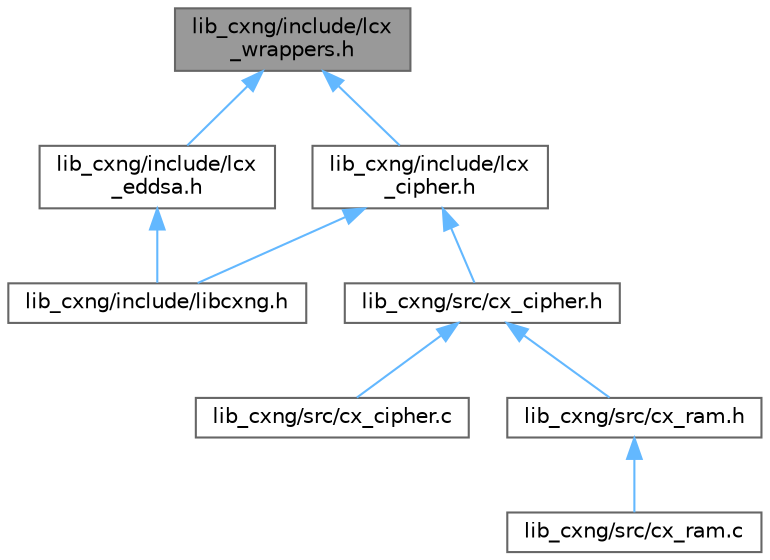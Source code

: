 digraph "lib_cxng/include/lcx_wrappers.h"
{
 // LATEX_PDF_SIZE
  bgcolor="transparent";
  edge [fontname=Helvetica,fontsize=10,labelfontname=Helvetica,labelfontsize=10];
  node [fontname=Helvetica,fontsize=10,shape=box,height=0.2,width=0.4];
  Node1 [label="lib_cxng/include/lcx\l_wrappers.h",height=0.2,width=0.4,color="gray40", fillcolor="grey60", style="filled", fontcolor="black",tooltip=" "];
  Node1 -> Node2 [dir="back",color="steelblue1",style="solid"];
  Node2 [label="lib_cxng/include/lcx\l_cipher.h",height=0.2,width=0.4,color="grey40", fillcolor="white", style="filled",URL="$lcx__cipher_8h.html",tooltip="API for block ciphers."];
  Node2 -> Node3 [dir="back",color="steelblue1",style="solid"];
  Node3 [label="lib_cxng/include/libcxng.h",height=0.2,width=0.4,color="grey40", fillcolor="white", style="filled",URL="$libcxng_8h.html",tooltip="Include cryptography files."];
  Node2 -> Node4 [dir="back",color="steelblue1",style="solid"];
  Node4 [label="lib_cxng/src/cx_cipher.h",height=0.2,width=0.4,color="grey40", fillcolor="white", style="filled",URL="$cx__cipher_8h.html",tooltip=" "];
  Node4 -> Node5 [dir="back",color="steelblue1",style="solid"];
  Node5 [label="lib_cxng/src/cx_cipher.c",height=0.2,width=0.4,color="grey40", fillcolor="white", style="filled",URL="$cx__cipher_8c.html",tooltip=" "];
  Node4 -> Node6 [dir="back",color="steelblue1",style="solid"];
  Node6 [label="lib_cxng/src/cx_ram.h",height=0.2,width=0.4,color="grey40", fillcolor="white", style="filled",URL="$cx__ram_8h.html",tooltip=" "];
  Node6 -> Node7 [dir="back",color="steelblue1",style="solid"];
  Node7 [label="lib_cxng/src/cx_ram.c",height=0.2,width=0.4,color="grey40", fillcolor="white", style="filled",URL="$cx__ram_8c.html",tooltip=" "];
  Node1 -> Node8 [dir="back",color="steelblue1",style="solid"];
  Node8 [label="lib_cxng/include/lcx\l_eddsa.h",height=0.2,width=0.4,color="grey40", fillcolor="white", style="filled",URL="$lcx__eddsa_8h.html",tooltip="EDDSA (Edwards Curve Digital Signature Algorithm)"];
  Node8 -> Node3 [dir="back",color="steelblue1",style="solid"];
}
